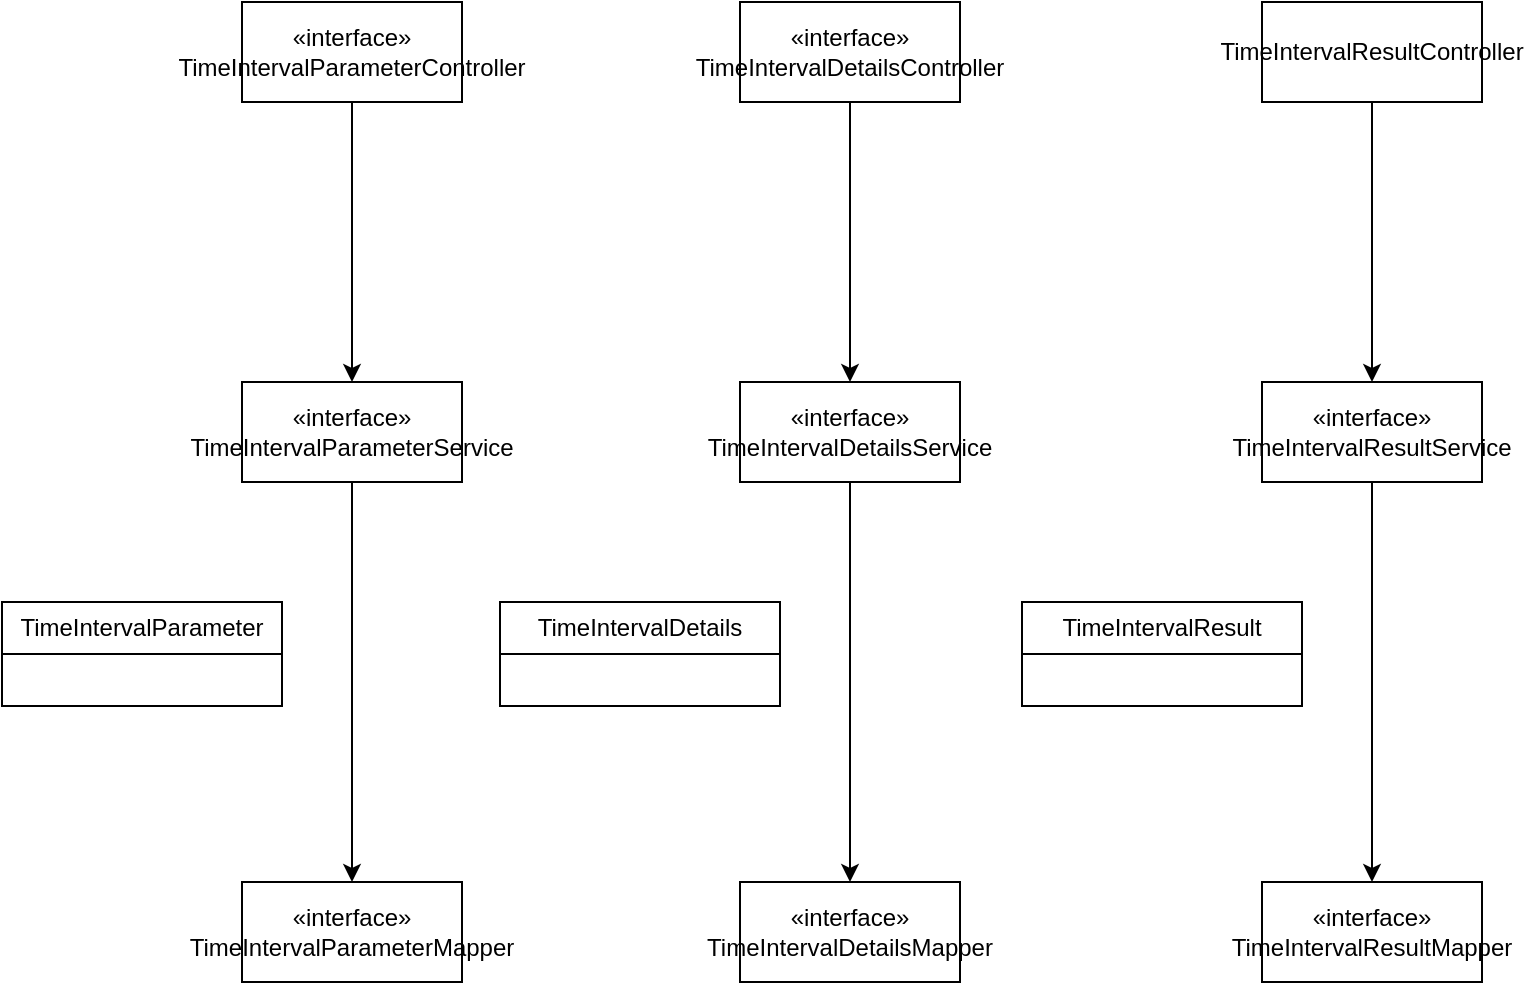 <mxfile version="21.6.8" type="github">
  <diagram name="第 1 页" id="5EBlP609btRo98-567cf">
    <mxGraphModel dx="1379" dy="796" grid="1" gridSize="10" guides="1" tooltips="1" connect="1" arrows="1" fold="1" page="1" pageScale="1" pageWidth="827" pageHeight="1169" math="0" shadow="0">
      <root>
        <mxCell id="0" />
        <mxCell id="1" parent="0" />
        <mxCell id="rZcGbvBRXeMTnHbOlhqk-28" style="edgeStyle=orthogonalEdgeStyle;rounded=0;orthogonalLoop=1;jettySize=auto;html=1;entryX=0.5;entryY=0;entryDx=0;entryDy=0;" edge="1" parent="1" source="rZcGbvBRXeMTnHbOlhqk-1" target="rZcGbvBRXeMTnHbOlhqk-4">
          <mxGeometry relative="1" as="geometry" />
        </mxCell>
        <mxCell id="rZcGbvBRXeMTnHbOlhqk-1" value="«interface»&lt;br&gt;TimeIntervalParameterService" style="html=1;whiteSpace=wrap;" vertex="1" parent="1">
          <mxGeometry x="170" y="330" width="110" height="50" as="geometry" />
        </mxCell>
        <mxCell id="rZcGbvBRXeMTnHbOlhqk-27" style="edgeStyle=orthogonalEdgeStyle;rounded=0;orthogonalLoop=1;jettySize=auto;html=1;" edge="1" parent="1" source="rZcGbvBRXeMTnHbOlhqk-2" target="rZcGbvBRXeMTnHbOlhqk-1">
          <mxGeometry relative="1" as="geometry" />
        </mxCell>
        <mxCell id="rZcGbvBRXeMTnHbOlhqk-2" value="«interface»&lt;br&gt;TimeIntervalParameterController" style="html=1;whiteSpace=wrap;" vertex="1" parent="1">
          <mxGeometry x="170" y="140" width="110" height="50" as="geometry" />
        </mxCell>
        <mxCell id="rZcGbvBRXeMTnHbOlhqk-4" value="«interface»&lt;br&gt;TimeIntervalParameterMapper" style="html=1;whiteSpace=wrap;" vertex="1" parent="1">
          <mxGeometry x="170" y="580" width="110" height="50" as="geometry" />
        </mxCell>
        <mxCell id="rZcGbvBRXeMTnHbOlhqk-5" value="TimeIntervalParameter" style="swimlane;fontStyle=0;childLayout=stackLayout;horizontal=1;startSize=26;fillColor=none;horizontalStack=0;resizeParent=1;resizeParentMax=0;resizeLast=0;collapsible=1;marginBottom=0;whiteSpace=wrap;html=1;" vertex="1" parent="1">
          <mxGeometry x="50" y="440" width="140" height="52" as="geometry" />
        </mxCell>
        <mxCell id="rZcGbvBRXeMTnHbOlhqk-6" value="&amp;nbsp;" style="text;strokeColor=none;fillColor=none;align=left;verticalAlign=top;spacingLeft=4;spacingRight=4;overflow=hidden;rotatable=0;points=[[0,0.5],[1,0.5]];portConstraint=eastwest;whiteSpace=wrap;html=1;" vertex="1" parent="rZcGbvBRXeMTnHbOlhqk-5">
          <mxGeometry y="26" width="140" height="26" as="geometry" />
        </mxCell>
        <mxCell id="rZcGbvBRXeMTnHbOlhqk-11" style="edgeStyle=orthogonalEdgeStyle;rounded=0;orthogonalLoop=1;jettySize=auto;html=1;entryX=0.5;entryY=0;entryDx=0;entryDy=0;" edge="1" source="rZcGbvBRXeMTnHbOlhqk-12" target="rZcGbvBRXeMTnHbOlhqk-14" parent="1">
          <mxGeometry relative="1" as="geometry" />
        </mxCell>
        <mxCell id="rZcGbvBRXeMTnHbOlhqk-12" value="«interface»&lt;br&gt;TimeIntervalDetailsController" style="html=1;whiteSpace=wrap;" vertex="1" parent="1">
          <mxGeometry x="419" y="140" width="110" height="50" as="geometry" />
        </mxCell>
        <mxCell id="rZcGbvBRXeMTnHbOlhqk-13" style="edgeStyle=orthogonalEdgeStyle;rounded=0;orthogonalLoop=1;jettySize=auto;html=1;entryX=0.5;entryY=0;entryDx=0;entryDy=0;" edge="1" source="rZcGbvBRXeMTnHbOlhqk-14" target="rZcGbvBRXeMTnHbOlhqk-15" parent="1">
          <mxGeometry relative="1" as="geometry" />
        </mxCell>
        <mxCell id="rZcGbvBRXeMTnHbOlhqk-14" value="«interface»&lt;br&gt;TimeIntervalDetailsService" style="html=1;whiteSpace=wrap;" vertex="1" parent="1">
          <mxGeometry x="419" y="330" width="110" height="50" as="geometry" />
        </mxCell>
        <mxCell id="rZcGbvBRXeMTnHbOlhqk-15" value="«interface»&lt;br&gt;TimeIntervalDetailsMapper" style="html=1;whiteSpace=wrap;" vertex="1" parent="1">
          <mxGeometry x="419" y="580" width="110" height="50" as="geometry" />
        </mxCell>
        <mxCell id="rZcGbvBRXeMTnHbOlhqk-16" value="TimeIntervalDetails" style="swimlane;fontStyle=0;childLayout=stackLayout;horizontal=1;startSize=26;fillColor=none;horizontalStack=0;resizeParent=1;resizeParentMax=0;resizeLast=0;collapsible=1;marginBottom=0;whiteSpace=wrap;html=1;" vertex="1" parent="1">
          <mxGeometry x="299" y="440" width="140" height="52" as="geometry" />
        </mxCell>
        <mxCell id="rZcGbvBRXeMTnHbOlhqk-17" value="&amp;nbsp;" style="text;strokeColor=none;fillColor=none;align=left;verticalAlign=top;spacingLeft=4;spacingRight=4;overflow=hidden;rotatable=0;points=[[0,0.5],[1,0.5]];portConstraint=eastwest;whiteSpace=wrap;html=1;" vertex="1" parent="rZcGbvBRXeMTnHbOlhqk-16">
          <mxGeometry y="26" width="140" height="26" as="geometry" />
        </mxCell>
        <mxCell id="rZcGbvBRXeMTnHbOlhqk-18" style="edgeStyle=orthogonalEdgeStyle;rounded=0;orthogonalLoop=1;jettySize=auto;html=1;entryX=0.5;entryY=0;entryDx=0;entryDy=0;" edge="1" source="rZcGbvBRXeMTnHbOlhqk-19" target="rZcGbvBRXeMTnHbOlhqk-21" parent="1">
          <mxGeometry relative="1" as="geometry" />
        </mxCell>
        <mxCell id="rZcGbvBRXeMTnHbOlhqk-19" value="TimeIntervalResultController" style="html=1;whiteSpace=wrap;" vertex="1" parent="1">
          <mxGeometry x="680" y="140" width="110" height="50" as="geometry" />
        </mxCell>
        <mxCell id="rZcGbvBRXeMTnHbOlhqk-20" style="edgeStyle=orthogonalEdgeStyle;rounded=0;orthogonalLoop=1;jettySize=auto;html=1;entryX=0.5;entryY=0;entryDx=0;entryDy=0;" edge="1" source="rZcGbvBRXeMTnHbOlhqk-21" target="rZcGbvBRXeMTnHbOlhqk-22" parent="1">
          <mxGeometry relative="1" as="geometry" />
        </mxCell>
        <mxCell id="rZcGbvBRXeMTnHbOlhqk-21" value="«interface»&lt;br&gt;TimeIntervalResultService" style="html=1;whiteSpace=wrap;" vertex="1" parent="1">
          <mxGeometry x="680" y="330" width="110" height="50" as="geometry" />
        </mxCell>
        <mxCell id="rZcGbvBRXeMTnHbOlhqk-22" value="«interface»&lt;br&gt;TimeIntervalResultMapper" style="html=1;whiteSpace=wrap;" vertex="1" parent="1">
          <mxGeometry x="680" y="580" width="110" height="50" as="geometry" />
        </mxCell>
        <mxCell id="rZcGbvBRXeMTnHbOlhqk-23" value="TimeIntervalResult" style="swimlane;fontStyle=0;childLayout=stackLayout;horizontal=1;startSize=26;fillColor=none;horizontalStack=0;resizeParent=1;resizeParentMax=0;resizeLast=0;collapsible=1;marginBottom=0;whiteSpace=wrap;html=1;" vertex="1" parent="1">
          <mxGeometry x="560" y="440" width="140" height="52" as="geometry" />
        </mxCell>
        <mxCell id="rZcGbvBRXeMTnHbOlhqk-24" value="&amp;nbsp;" style="text;strokeColor=none;fillColor=none;align=left;verticalAlign=top;spacingLeft=4;spacingRight=4;overflow=hidden;rotatable=0;points=[[0,0.5],[1,0.5]];portConstraint=eastwest;whiteSpace=wrap;html=1;" vertex="1" parent="rZcGbvBRXeMTnHbOlhqk-23">
          <mxGeometry y="26" width="140" height="26" as="geometry" />
        </mxCell>
      </root>
    </mxGraphModel>
  </diagram>
</mxfile>
